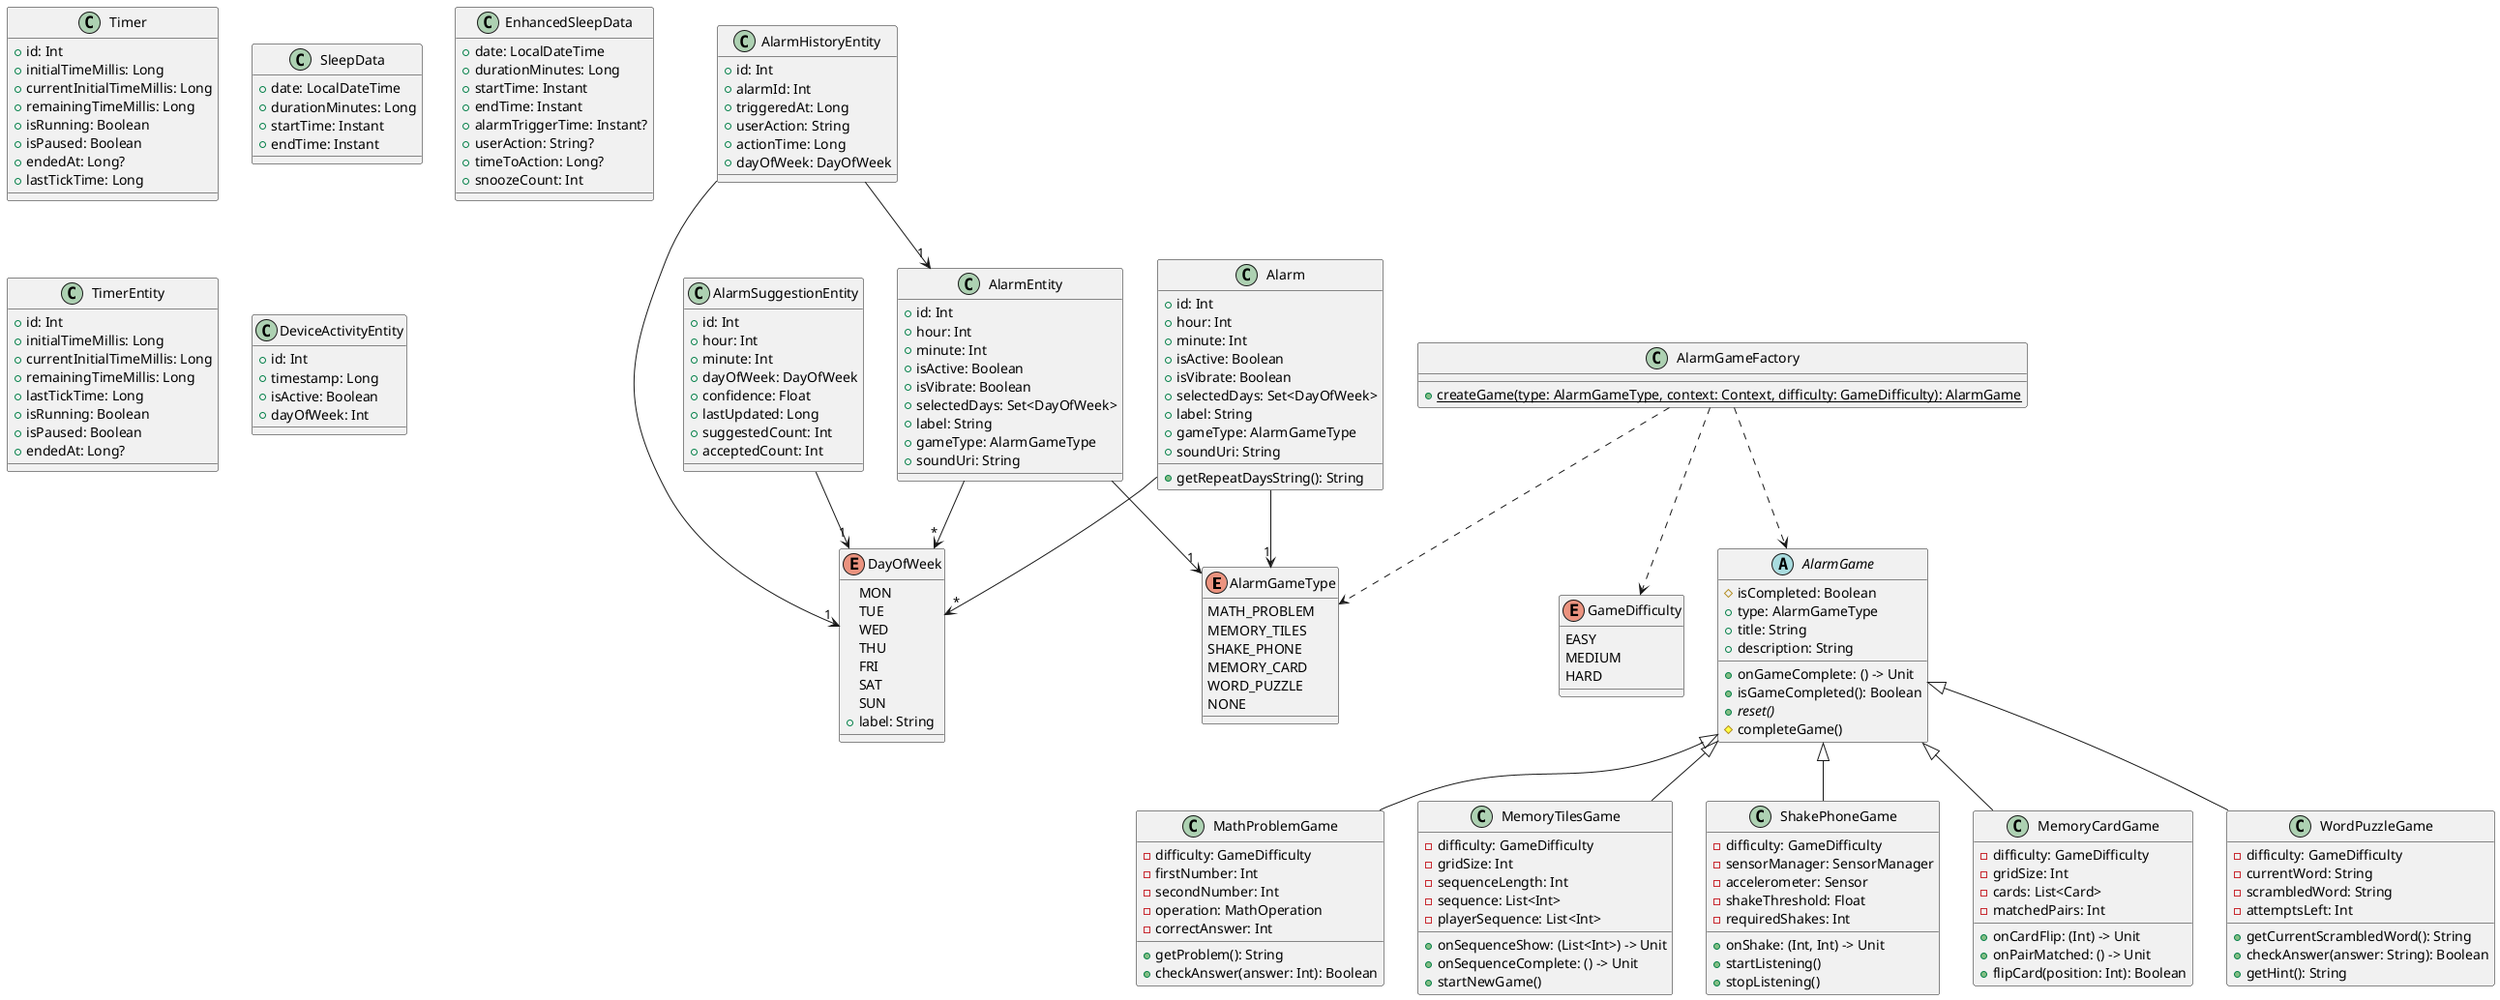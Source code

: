 @startuml SmartAlarm

' Enums
enum AlarmGameType {
    MATH_PROBLEM
    MEMORY_TILES
    SHAKE_PHONE
    MEMORY_CARD
    WORD_PUZZLE
    NONE
}

enum DayOfWeek {
    MON
    TUE
    WED
    THU
    FRI
    SAT
    SUN
    +label: String
}

enum GameDifficulty {
    EASY
    MEDIUM
    HARD
}

' Core Models
class Alarm {
    +id: Int
    +hour: Int
    +minute: Int
    +isActive: Boolean
    +isVibrate: Boolean
    +selectedDays: Set<DayOfWeek>
    +label: String
    +gameType: AlarmGameType
    +soundUri: String
    +getRepeatDaysString(): String
}

class Timer {
    +id: Int
    +initialTimeMillis: Long
    +currentInitialTimeMillis: Long
    +remainingTimeMillis: Long
    +isRunning: Boolean
    +isPaused: Boolean
    +endedAt: Long?
    +lastTickTime: Long
}

class SleepData {
    +date: LocalDateTime
    +durationMinutes: Long
    +startTime: Instant
    +endTime: Instant
}

class EnhancedSleepData {
    +date: LocalDateTime
    +durationMinutes: Long
    +startTime: Instant
    +endTime: Instant
    +alarmTriggerTime: Instant?
    +userAction: String?
    +timeToAction: Long?
    +snoozeCount: Int
}

' Database Entities
class AlarmEntity {
    +id: Int
    +hour: Int
    +minute: Int
    +isActive: Boolean
    +isVibrate: Boolean
    +selectedDays: Set<DayOfWeek>
    +label: String
    +gameType: AlarmGameType
    +soundUri: String
}

class TimerEntity {
    +id: Int
    +initialTimeMillis: Long
    +currentInitialTimeMillis: Long
    +remainingTimeMillis: Long
    +lastTickTime: Long
    +isRunning: Boolean
    +isPaused: Boolean
    +endedAt: Long?
}

class AlarmHistoryEntity {
    +id: Int
    +alarmId: Int
    +triggeredAt: Long
    +userAction: String
    +actionTime: Long
    +dayOfWeek: DayOfWeek
}

class AlarmSuggestionEntity {
    +id: Int
    +hour: Int
    +minute: Int
    +dayOfWeek: DayOfWeek
    +confidence: Float
    +lastUpdated: Long
    +suggestedCount: Int
    +acceptedCount: Int
}

class DeviceActivityEntity {
    +id: Int
    +timestamp: Long
    +isActive: Boolean
    +dayOfWeek: Int
}

' Games
abstract class AlarmGame {
    #isCompleted: Boolean
    +type: AlarmGameType
    +title: String
    +description: String
    +onGameComplete: () -> Unit
    +isGameCompleted(): Boolean
    +{abstract} reset()
    #completeGame()
}

class MathProblemGame {
    -difficulty: GameDifficulty
    -firstNumber: Int
    -secondNumber: Int
    -operation: MathOperation
    -correctAnswer: Int
    +getProblem(): String
    +checkAnswer(answer: Int): Boolean
}

class MemoryTilesGame {
    -difficulty: GameDifficulty
    -gridSize: Int
    -sequenceLength: Int
    -sequence: List<Int>
    -playerSequence: List<Int>
    +onSequenceShow: (List<Int>) -> Unit
    +onSequenceComplete: () -> Unit
    +startNewGame()
}

class ShakePhoneGame {
    -difficulty: GameDifficulty
    -sensorManager: SensorManager
    -accelerometer: Sensor
    -shakeThreshold: Float
    -requiredShakes: Int
    +onShake: (Int, Int) -> Unit
    +startListening()
    +stopListening()
}

class MemoryCardGame {
    -difficulty: GameDifficulty
    -gridSize: Int
    -cards: List<Card>
    -matchedPairs: Int
    +onCardFlip: (Int) -> Unit
    +onPairMatched: () -> Unit
    +flipCard(position: Int): Boolean
}

class WordPuzzleGame {
    -difficulty: GameDifficulty
    -currentWord: String
    -scrambledWord: String
    -attemptsLeft: Int
    +getCurrentScrambledWord(): String
    +checkAnswer(answer: String): Boolean
    +getHint(): String
}

' Factory
class AlarmGameFactory {
    {static} +createGame(type: AlarmGameType, context: Context, difficulty: GameDifficulty): AlarmGame
}

' Relationships
AlarmGame <|-- MathProblemGame
AlarmGame <|-- MemoryTilesGame
AlarmGame <|-- ShakePhoneGame
AlarmGame <|-- MemoryCardGame
AlarmGame <|-- WordPuzzleGame

Alarm --> "1" AlarmGameType
Alarm --> "*" DayOfWeek

AlarmEntity --> "1" AlarmGameType
AlarmEntity --> "*" DayOfWeek

AlarmHistoryEntity --> "1" DayOfWeek
AlarmHistoryEntity --> "1" AlarmEntity

AlarmSuggestionEntity --> "1" DayOfWeek

AlarmGameFactory ..> AlarmGame
AlarmGameFactory ..> AlarmGameType
AlarmGameFactory ..> GameDifficulty

@enduml 